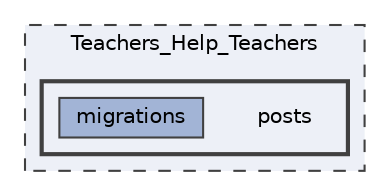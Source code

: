 digraph "Teachers_Help_Teachers/posts"
{
 // LATEX_PDF_SIZE
  bgcolor="transparent";
  edge [fontname=Helvetica,fontsize=10,labelfontname=Helvetica,labelfontsize=10];
  node [fontname=Helvetica,fontsize=10,shape=box,height=0.2,width=0.4];
  compound=true
  subgraph clusterdir_c1f9eaa78b973c012f2d1a2ddaae9ad5 {
    graph [ bgcolor="#edf0f7", pencolor="grey25", label="Teachers_Help_Teachers", fontname=Helvetica,fontsize=10 style="filled,dashed", URL="dir_c1f9eaa78b973c012f2d1a2ddaae9ad5.html",tooltip=""]
  subgraph clusterdir_a7e69b3349b374d43ba5a8fe4d293188 {
    graph [ bgcolor="#edf0f7", pencolor="grey25", label="", fontname=Helvetica,fontsize=10 style="filled,bold", URL="dir_a7e69b3349b374d43ba5a8fe4d293188.html",tooltip=""]
    dir_a7e69b3349b374d43ba5a8fe4d293188 [shape=plaintext, label="posts"];
  dir_6fa7550d71074c44e714da42be3e50bf [label="migrations", fillcolor="#a2b4d6", color="grey25", style="filled", URL="dir_6fa7550d71074c44e714da42be3e50bf.html",tooltip=""];
  }
  }
}
